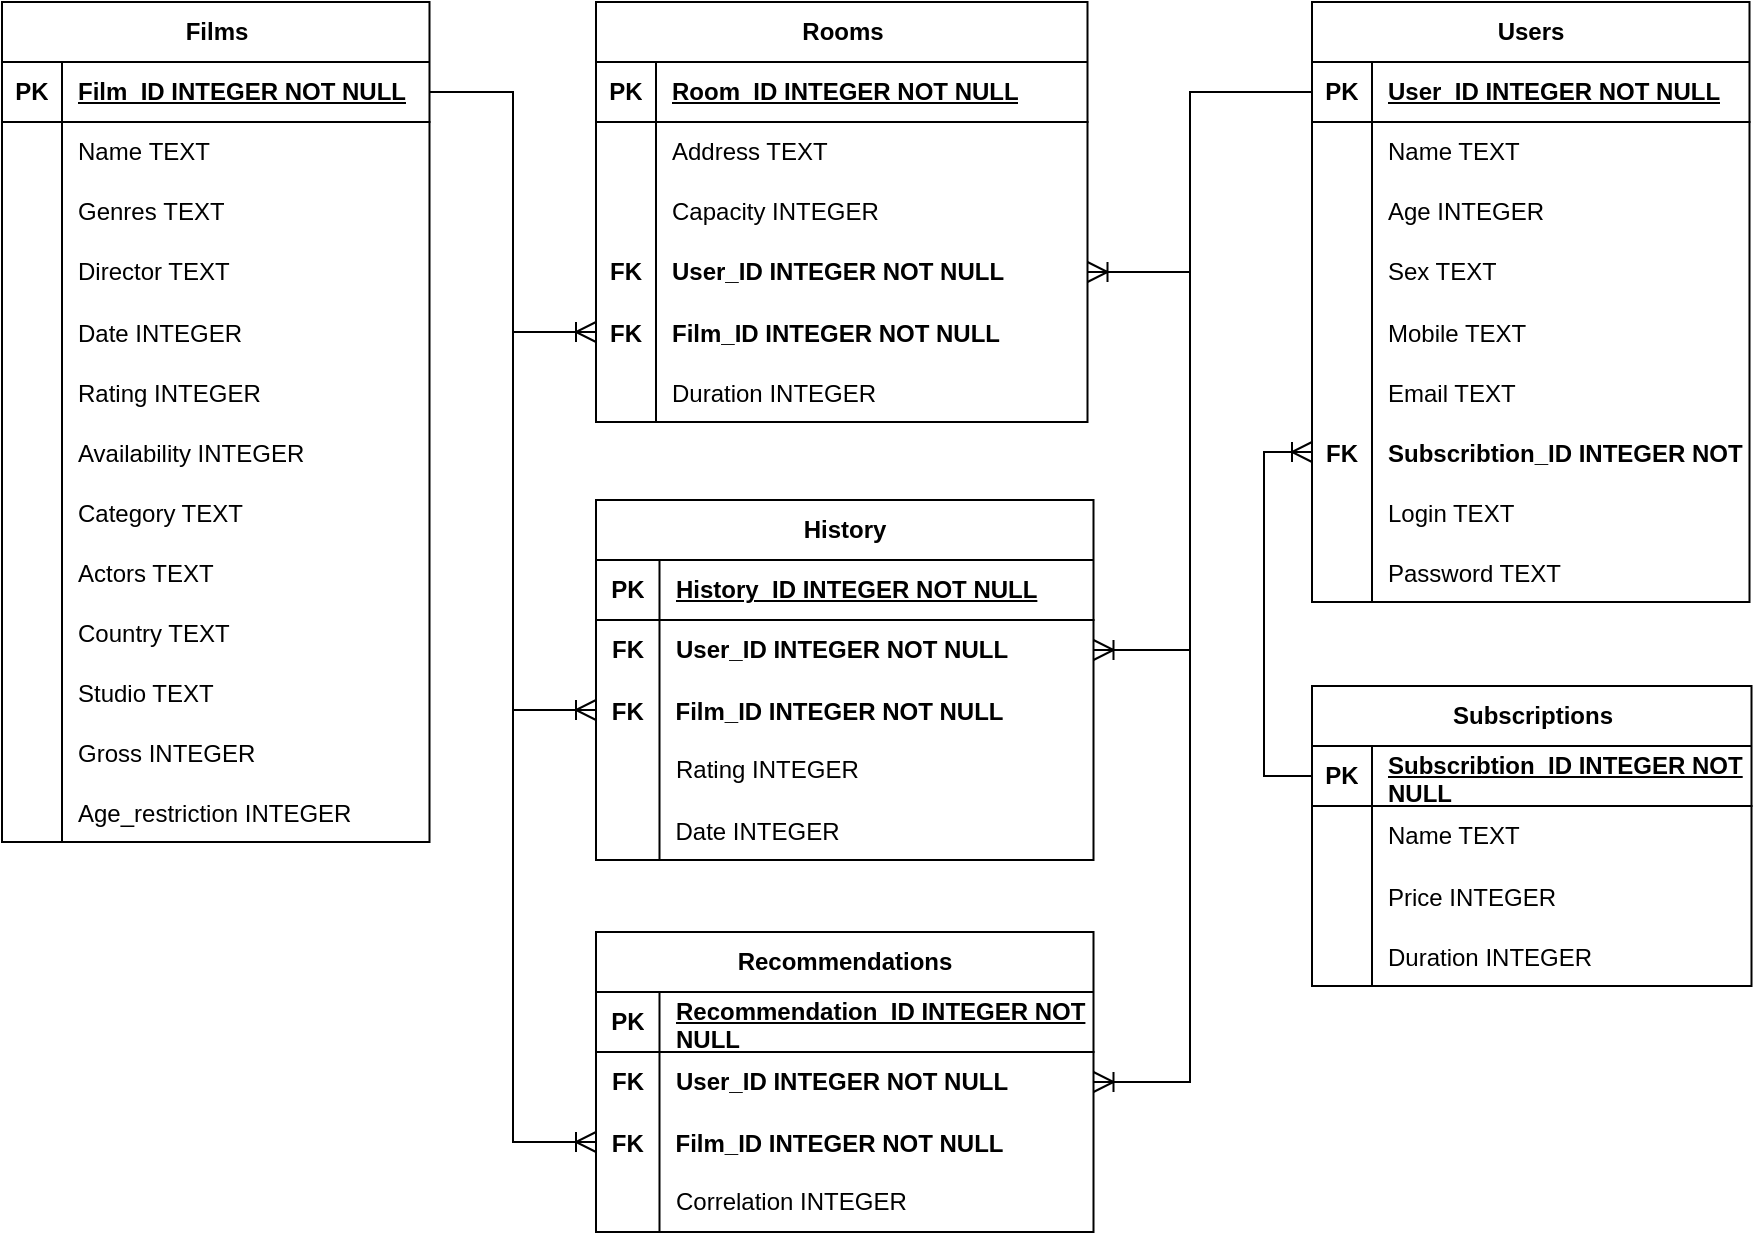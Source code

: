 <mxfile version="24.2.2" type="device">
  <diagram name="Page-1" id="sDhVfOKBSi10bKXr3Vuz">
    <mxGraphModel dx="1354" dy="1097" grid="0" gridSize="10" guides="1" tooltips="1" connect="1" arrows="1" fold="1" page="0" pageScale="1" pageWidth="827" pageHeight="1169" math="0" shadow="0">
      <root>
        <mxCell id="0" />
        <mxCell id="1" parent="0" />
        <mxCell id="7VZWP-ycFN_4uUj7qxjZ-1" value="Films" style="shape=table;startSize=30;container=1;collapsible=1;childLayout=tableLayout;fixedRows=1;rowLines=0;fontStyle=1;align=center;resizeLast=1;html=1;" parent="1" vertex="1">
          <mxGeometry x="-243" y="-223" width="213.75" height="420" as="geometry">
            <mxRectangle x="-249" y="-219" width="64" height="30" as="alternateBounds" />
          </mxGeometry>
        </mxCell>
        <mxCell id="7VZWP-ycFN_4uUj7qxjZ-2" value="" style="shape=tableRow;horizontal=0;startSize=0;swimlaneHead=0;swimlaneBody=0;fillColor=none;collapsible=0;dropTarget=0;points=[[0,0.5],[1,0.5]];portConstraint=eastwest;top=0;left=0;right=0;bottom=1;" parent="7VZWP-ycFN_4uUj7qxjZ-1" vertex="1">
          <mxGeometry y="30" width="213.75" height="30" as="geometry" />
        </mxCell>
        <mxCell id="7VZWP-ycFN_4uUj7qxjZ-3" value="PK" style="shape=partialRectangle;connectable=0;fillColor=none;top=0;left=0;bottom=0;right=0;fontStyle=1;overflow=hidden;whiteSpace=wrap;html=1;" parent="7VZWP-ycFN_4uUj7qxjZ-2" vertex="1">
          <mxGeometry width="30" height="30" as="geometry">
            <mxRectangle width="30" height="30" as="alternateBounds" />
          </mxGeometry>
        </mxCell>
        <mxCell id="7VZWP-ycFN_4uUj7qxjZ-4" value="Film_ID INTEGER NOT NULL" style="shape=partialRectangle;connectable=0;fillColor=none;top=0;left=0;bottom=0;right=0;align=left;spacingLeft=6;fontStyle=5;overflow=hidden;whiteSpace=wrap;html=1;" parent="7VZWP-ycFN_4uUj7qxjZ-2" vertex="1">
          <mxGeometry x="30" width="183.75" height="30" as="geometry">
            <mxRectangle width="183.75" height="30" as="alternateBounds" />
          </mxGeometry>
        </mxCell>
        <mxCell id="7VZWP-ycFN_4uUj7qxjZ-5" value="" style="shape=tableRow;horizontal=0;startSize=0;swimlaneHead=0;swimlaneBody=0;fillColor=none;collapsible=0;dropTarget=0;points=[[0,0.5],[1,0.5]];portConstraint=eastwest;top=0;left=0;right=0;bottom=0;" parent="7VZWP-ycFN_4uUj7qxjZ-1" vertex="1">
          <mxGeometry y="60" width="213.75" height="30" as="geometry" />
        </mxCell>
        <mxCell id="7VZWP-ycFN_4uUj7qxjZ-6" value="" style="shape=partialRectangle;connectable=0;fillColor=none;top=0;left=0;bottom=0;right=0;editable=1;overflow=hidden;whiteSpace=wrap;html=1;" parent="7VZWP-ycFN_4uUj7qxjZ-5" vertex="1">
          <mxGeometry width="30" height="30" as="geometry">
            <mxRectangle width="30" height="30" as="alternateBounds" />
          </mxGeometry>
        </mxCell>
        <mxCell id="7VZWP-ycFN_4uUj7qxjZ-7" value="Name&amp;nbsp;TEXT" style="shape=partialRectangle;connectable=0;fillColor=none;top=0;left=0;bottom=0;right=0;align=left;spacingLeft=6;overflow=hidden;whiteSpace=wrap;html=1;" parent="7VZWP-ycFN_4uUj7qxjZ-5" vertex="1">
          <mxGeometry x="30" width="183.75" height="30" as="geometry">
            <mxRectangle width="183.75" height="30" as="alternateBounds" />
          </mxGeometry>
        </mxCell>
        <mxCell id="7VZWP-ycFN_4uUj7qxjZ-8" value="" style="shape=tableRow;horizontal=0;startSize=0;swimlaneHead=0;swimlaneBody=0;fillColor=none;collapsible=0;dropTarget=0;points=[[0,0.5],[1,0.5]];portConstraint=eastwest;top=0;left=0;right=0;bottom=0;" parent="7VZWP-ycFN_4uUj7qxjZ-1" vertex="1">
          <mxGeometry y="90" width="213.75" height="30" as="geometry" />
        </mxCell>
        <mxCell id="7VZWP-ycFN_4uUj7qxjZ-9" value="" style="shape=partialRectangle;connectable=0;fillColor=none;top=0;left=0;bottom=0;right=0;editable=1;overflow=hidden;whiteSpace=wrap;html=1;" parent="7VZWP-ycFN_4uUj7qxjZ-8" vertex="1">
          <mxGeometry width="30" height="30" as="geometry">
            <mxRectangle width="30" height="30" as="alternateBounds" />
          </mxGeometry>
        </mxCell>
        <mxCell id="7VZWP-ycFN_4uUj7qxjZ-10" value="Genres&amp;nbsp;TEXT" style="shape=partialRectangle;connectable=0;fillColor=none;top=0;left=0;bottom=0;right=0;align=left;spacingLeft=6;overflow=hidden;whiteSpace=wrap;html=1;" parent="7VZWP-ycFN_4uUj7qxjZ-8" vertex="1">
          <mxGeometry x="30" width="183.75" height="30" as="geometry">
            <mxRectangle width="183.75" height="30" as="alternateBounds" />
          </mxGeometry>
        </mxCell>
        <mxCell id="7VZWP-ycFN_4uUj7qxjZ-11" value="" style="shape=tableRow;horizontal=0;startSize=0;swimlaneHead=0;swimlaneBody=0;fillColor=none;collapsible=0;dropTarget=0;points=[[0,0.5],[1,0.5]];portConstraint=eastwest;top=0;left=0;right=0;bottom=0;" parent="7VZWP-ycFN_4uUj7qxjZ-1" vertex="1">
          <mxGeometry y="120" width="213.75" height="30" as="geometry" />
        </mxCell>
        <mxCell id="7VZWP-ycFN_4uUj7qxjZ-12" value="" style="shape=partialRectangle;connectable=0;fillColor=none;top=0;left=0;bottom=0;right=0;editable=1;overflow=hidden;whiteSpace=wrap;html=1;" parent="7VZWP-ycFN_4uUj7qxjZ-11" vertex="1">
          <mxGeometry width="30" height="30" as="geometry">
            <mxRectangle width="30" height="30" as="alternateBounds" />
          </mxGeometry>
        </mxCell>
        <mxCell id="7VZWP-ycFN_4uUj7qxjZ-13" value="Director TEXT" style="shape=partialRectangle;connectable=0;fillColor=none;top=0;left=0;bottom=0;right=0;align=left;spacingLeft=6;overflow=hidden;whiteSpace=wrap;html=1;" parent="7VZWP-ycFN_4uUj7qxjZ-11" vertex="1">
          <mxGeometry x="30" width="183.75" height="30" as="geometry">
            <mxRectangle width="183.75" height="30" as="alternateBounds" />
          </mxGeometry>
        </mxCell>
        <mxCell id="7VZWP-ycFN_4uUj7qxjZ-21" value="" style="shape=tableRow;horizontal=0;startSize=0;swimlaneHead=0;swimlaneBody=0;fillColor=none;collapsible=0;dropTarget=0;points=[[0,0.5],[1,0.5]];portConstraint=eastwest;top=0;left=0;right=0;bottom=0;" parent="7VZWP-ycFN_4uUj7qxjZ-1" vertex="1">
          <mxGeometry y="150" width="213.75" height="30" as="geometry" />
        </mxCell>
        <mxCell id="7VZWP-ycFN_4uUj7qxjZ-22" value="" style="shape=partialRectangle;connectable=0;fillColor=none;top=0;left=0;bottom=0;right=0;editable=1;overflow=hidden;" parent="7VZWP-ycFN_4uUj7qxjZ-21" vertex="1">
          <mxGeometry width="30" height="30" as="geometry">
            <mxRectangle width="30" height="30" as="alternateBounds" />
          </mxGeometry>
        </mxCell>
        <mxCell id="7VZWP-ycFN_4uUj7qxjZ-23" value="Date INTEGER" style="shape=partialRectangle;connectable=0;fillColor=none;top=0;left=0;bottom=0;right=0;align=left;spacingLeft=6;overflow=hidden;" parent="7VZWP-ycFN_4uUj7qxjZ-21" vertex="1">
          <mxGeometry x="30" width="183.75" height="30" as="geometry">
            <mxRectangle width="183.75" height="30" as="alternateBounds" />
          </mxGeometry>
        </mxCell>
        <mxCell id="7VZWP-ycFN_4uUj7qxjZ-24" value="" style="shape=tableRow;horizontal=0;startSize=0;swimlaneHead=0;swimlaneBody=0;fillColor=none;collapsible=0;dropTarget=0;points=[[0,0.5],[1,0.5]];portConstraint=eastwest;top=0;left=0;right=0;bottom=0;" parent="7VZWP-ycFN_4uUj7qxjZ-1" vertex="1">
          <mxGeometry y="180" width="213.75" height="30" as="geometry" />
        </mxCell>
        <mxCell id="7VZWP-ycFN_4uUj7qxjZ-25" value="" style="shape=partialRectangle;connectable=0;fillColor=none;top=0;left=0;bottom=0;right=0;editable=1;overflow=hidden;" parent="7VZWP-ycFN_4uUj7qxjZ-24" vertex="1">
          <mxGeometry width="30" height="30" as="geometry">
            <mxRectangle width="30" height="30" as="alternateBounds" />
          </mxGeometry>
        </mxCell>
        <mxCell id="7VZWP-ycFN_4uUj7qxjZ-26" value="Rating INTEGER" style="shape=partialRectangle;connectable=0;fillColor=none;top=0;left=0;bottom=0;right=0;align=left;spacingLeft=6;overflow=hidden;" parent="7VZWP-ycFN_4uUj7qxjZ-24" vertex="1">
          <mxGeometry x="30" width="183.75" height="30" as="geometry">
            <mxRectangle width="183.75" height="30" as="alternateBounds" />
          </mxGeometry>
        </mxCell>
        <mxCell id="7VZWP-ycFN_4uUj7qxjZ-27" value="" style="shape=tableRow;horizontal=0;startSize=0;swimlaneHead=0;swimlaneBody=0;fillColor=none;collapsible=0;dropTarget=0;points=[[0,0.5],[1,0.5]];portConstraint=eastwest;top=0;left=0;right=0;bottom=0;" parent="7VZWP-ycFN_4uUj7qxjZ-1" vertex="1">
          <mxGeometry y="210" width="213.75" height="30" as="geometry" />
        </mxCell>
        <mxCell id="7VZWP-ycFN_4uUj7qxjZ-28" value="" style="shape=partialRectangle;connectable=0;fillColor=none;top=0;left=0;bottom=0;right=0;editable=1;overflow=hidden;" parent="7VZWP-ycFN_4uUj7qxjZ-27" vertex="1">
          <mxGeometry width="30" height="30" as="geometry">
            <mxRectangle width="30" height="30" as="alternateBounds" />
          </mxGeometry>
        </mxCell>
        <mxCell id="7VZWP-ycFN_4uUj7qxjZ-29" value="Availability INTEGER" style="shape=partialRectangle;connectable=0;fillColor=none;top=0;left=0;bottom=0;right=0;align=left;spacingLeft=6;overflow=hidden;" parent="7VZWP-ycFN_4uUj7qxjZ-27" vertex="1">
          <mxGeometry x="30" width="183.75" height="30" as="geometry">
            <mxRectangle width="183.75" height="30" as="alternateBounds" />
          </mxGeometry>
        </mxCell>
        <mxCell id="7VZWP-ycFN_4uUj7qxjZ-52" value="" style="shape=tableRow;horizontal=0;startSize=0;swimlaneHead=0;swimlaneBody=0;fillColor=none;collapsible=0;dropTarget=0;points=[[0,0.5],[1,0.5]];portConstraint=eastwest;top=0;left=0;right=0;bottom=0;" parent="7VZWP-ycFN_4uUj7qxjZ-1" vertex="1">
          <mxGeometry y="240" width="213.75" height="30" as="geometry" />
        </mxCell>
        <mxCell id="7VZWP-ycFN_4uUj7qxjZ-53" value="" style="shape=partialRectangle;connectable=0;fillColor=none;top=0;left=0;bottom=0;right=0;editable=1;overflow=hidden;" parent="7VZWP-ycFN_4uUj7qxjZ-52" vertex="1">
          <mxGeometry width="30" height="30" as="geometry">
            <mxRectangle width="30" height="30" as="alternateBounds" />
          </mxGeometry>
        </mxCell>
        <mxCell id="7VZWP-ycFN_4uUj7qxjZ-54" value="Category TEXT" style="shape=partialRectangle;connectable=0;fillColor=none;top=0;left=0;bottom=0;right=0;align=left;spacingLeft=6;overflow=hidden;" parent="7VZWP-ycFN_4uUj7qxjZ-52" vertex="1">
          <mxGeometry x="30" width="183.75" height="30" as="geometry">
            <mxRectangle width="183.75" height="30" as="alternateBounds" />
          </mxGeometry>
        </mxCell>
        <mxCell id="7VZWP-ycFN_4uUj7qxjZ-97" value="" style="shape=tableRow;horizontal=0;startSize=0;swimlaneHead=0;swimlaneBody=0;fillColor=none;collapsible=0;dropTarget=0;points=[[0,0.5],[1,0.5]];portConstraint=eastwest;top=0;left=0;right=0;bottom=0;" parent="7VZWP-ycFN_4uUj7qxjZ-1" vertex="1">
          <mxGeometry y="270" width="213.75" height="30" as="geometry" />
        </mxCell>
        <mxCell id="7VZWP-ycFN_4uUj7qxjZ-98" value="" style="shape=partialRectangle;connectable=0;fillColor=none;top=0;left=0;bottom=0;right=0;editable=1;overflow=hidden;" parent="7VZWP-ycFN_4uUj7qxjZ-97" vertex="1">
          <mxGeometry width="30" height="30" as="geometry">
            <mxRectangle width="30" height="30" as="alternateBounds" />
          </mxGeometry>
        </mxCell>
        <mxCell id="7VZWP-ycFN_4uUj7qxjZ-99" value="Actors TEXT" style="shape=partialRectangle;connectable=0;fillColor=none;top=0;left=0;bottom=0;right=0;align=left;spacingLeft=6;overflow=hidden;" parent="7VZWP-ycFN_4uUj7qxjZ-97" vertex="1">
          <mxGeometry x="30" width="183.75" height="30" as="geometry">
            <mxRectangle width="183.75" height="30" as="alternateBounds" />
          </mxGeometry>
        </mxCell>
        <mxCell id="7VZWP-ycFN_4uUj7qxjZ-100" value="" style="shape=tableRow;horizontal=0;startSize=0;swimlaneHead=0;swimlaneBody=0;fillColor=none;collapsible=0;dropTarget=0;points=[[0,0.5],[1,0.5]];portConstraint=eastwest;top=0;left=0;right=0;bottom=0;" parent="7VZWP-ycFN_4uUj7qxjZ-1" vertex="1">
          <mxGeometry y="300" width="213.75" height="30" as="geometry" />
        </mxCell>
        <mxCell id="7VZWP-ycFN_4uUj7qxjZ-101" value="" style="shape=partialRectangle;connectable=0;fillColor=none;top=0;left=0;bottom=0;right=0;editable=1;overflow=hidden;" parent="7VZWP-ycFN_4uUj7qxjZ-100" vertex="1">
          <mxGeometry width="30" height="30" as="geometry">
            <mxRectangle width="30" height="30" as="alternateBounds" />
          </mxGeometry>
        </mxCell>
        <mxCell id="7VZWP-ycFN_4uUj7qxjZ-102" value="Country TEXT" style="shape=partialRectangle;connectable=0;fillColor=none;top=0;left=0;bottom=0;right=0;align=left;spacingLeft=6;overflow=hidden;" parent="7VZWP-ycFN_4uUj7qxjZ-100" vertex="1">
          <mxGeometry x="30" width="183.75" height="30" as="geometry">
            <mxRectangle width="183.75" height="30" as="alternateBounds" />
          </mxGeometry>
        </mxCell>
        <mxCell id="7VZWP-ycFN_4uUj7qxjZ-182" value="" style="shape=tableRow;horizontal=0;startSize=0;swimlaneHead=0;swimlaneBody=0;fillColor=none;collapsible=0;dropTarget=0;points=[[0,0.5],[1,0.5]];portConstraint=eastwest;top=0;left=0;right=0;bottom=0;" parent="7VZWP-ycFN_4uUj7qxjZ-1" vertex="1">
          <mxGeometry y="330" width="213.75" height="30" as="geometry" />
        </mxCell>
        <mxCell id="7VZWP-ycFN_4uUj7qxjZ-183" value="" style="shape=partialRectangle;connectable=0;fillColor=none;top=0;left=0;bottom=0;right=0;editable=1;overflow=hidden;" parent="7VZWP-ycFN_4uUj7qxjZ-182" vertex="1">
          <mxGeometry width="30" height="30" as="geometry">
            <mxRectangle width="30" height="30" as="alternateBounds" />
          </mxGeometry>
        </mxCell>
        <mxCell id="7VZWP-ycFN_4uUj7qxjZ-184" value="Studio TEXT" style="shape=partialRectangle;connectable=0;fillColor=none;top=0;left=0;bottom=0;right=0;align=left;spacingLeft=6;overflow=hidden;" parent="7VZWP-ycFN_4uUj7qxjZ-182" vertex="1">
          <mxGeometry x="30" width="183.75" height="30" as="geometry">
            <mxRectangle width="183.75" height="30" as="alternateBounds" />
          </mxGeometry>
        </mxCell>
        <mxCell id="7VZWP-ycFN_4uUj7qxjZ-185" value="" style="shape=tableRow;horizontal=0;startSize=0;swimlaneHead=0;swimlaneBody=0;fillColor=none;collapsible=0;dropTarget=0;points=[[0,0.5],[1,0.5]];portConstraint=eastwest;top=0;left=0;right=0;bottom=0;" parent="7VZWP-ycFN_4uUj7qxjZ-1" vertex="1">
          <mxGeometry y="360" width="213.75" height="30" as="geometry" />
        </mxCell>
        <mxCell id="7VZWP-ycFN_4uUj7qxjZ-186" value="" style="shape=partialRectangle;connectable=0;fillColor=none;top=0;left=0;bottom=0;right=0;editable=1;overflow=hidden;" parent="7VZWP-ycFN_4uUj7qxjZ-185" vertex="1">
          <mxGeometry width="30" height="30" as="geometry">
            <mxRectangle width="30" height="30" as="alternateBounds" />
          </mxGeometry>
        </mxCell>
        <mxCell id="7VZWP-ycFN_4uUj7qxjZ-187" value="Gross INTEGER" style="shape=partialRectangle;connectable=0;fillColor=none;top=0;left=0;bottom=0;right=0;align=left;spacingLeft=6;overflow=hidden;" parent="7VZWP-ycFN_4uUj7qxjZ-185" vertex="1">
          <mxGeometry x="30" width="183.75" height="30" as="geometry">
            <mxRectangle width="183.75" height="30" as="alternateBounds" />
          </mxGeometry>
        </mxCell>
        <mxCell id="7VZWP-ycFN_4uUj7qxjZ-179" value="" style="shape=tableRow;horizontal=0;startSize=0;swimlaneHead=0;swimlaneBody=0;fillColor=none;collapsible=0;dropTarget=0;points=[[0,0.5],[1,0.5]];portConstraint=eastwest;top=0;left=0;right=0;bottom=0;" parent="7VZWP-ycFN_4uUj7qxjZ-1" vertex="1">
          <mxGeometry y="390" width="213.75" height="30" as="geometry" />
        </mxCell>
        <mxCell id="7VZWP-ycFN_4uUj7qxjZ-180" value="" style="shape=partialRectangle;connectable=0;fillColor=none;top=0;left=0;bottom=0;right=0;editable=1;overflow=hidden;" parent="7VZWP-ycFN_4uUj7qxjZ-179" vertex="1">
          <mxGeometry width="30" height="30" as="geometry">
            <mxRectangle width="30" height="30" as="alternateBounds" />
          </mxGeometry>
        </mxCell>
        <mxCell id="7VZWP-ycFN_4uUj7qxjZ-181" value="Age_restriction INTEGER" style="shape=partialRectangle;connectable=0;fillColor=none;top=0;left=0;bottom=0;right=0;align=left;spacingLeft=6;overflow=hidden;" parent="7VZWP-ycFN_4uUj7qxjZ-179" vertex="1">
          <mxGeometry x="30" width="183.75" height="30" as="geometry">
            <mxRectangle width="183.75" height="30" as="alternateBounds" />
          </mxGeometry>
        </mxCell>
        <mxCell id="7VZWP-ycFN_4uUj7qxjZ-30" value="Users" style="shape=table;startSize=30;container=1;collapsible=1;childLayout=tableLayout;fixedRows=1;rowLines=0;fontStyle=1;align=center;resizeLast=1;html=1;" parent="1" vertex="1">
          <mxGeometry x="412" y="-223" width="218.75" height="300" as="geometry" />
        </mxCell>
        <mxCell id="7VZWP-ycFN_4uUj7qxjZ-31" value="" style="shape=tableRow;horizontal=0;startSize=0;swimlaneHead=0;swimlaneBody=0;fillColor=none;collapsible=0;dropTarget=0;points=[[0,0.5],[1,0.5]];portConstraint=eastwest;top=0;left=0;right=0;bottom=1;" parent="7VZWP-ycFN_4uUj7qxjZ-30" vertex="1">
          <mxGeometry y="30" width="218.75" height="30" as="geometry" />
        </mxCell>
        <mxCell id="7VZWP-ycFN_4uUj7qxjZ-32" value="PK" style="shape=partialRectangle;connectable=0;fillColor=none;top=0;left=0;bottom=0;right=0;fontStyle=1;overflow=hidden;whiteSpace=wrap;html=1;" parent="7VZWP-ycFN_4uUj7qxjZ-31" vertex="1">
          <mxGeometry width="30" height="30" as="geometry">
            <mxRectangle width="30" height="30" as="alternateBounds" />
          </mxGeometry>
        </mxCell>
        <mxCell id="7VZWP-ycFN_4uUj7qxjZ-33" value="User_ID INTEGER NOT NULL" style="shape=partialRectangle;connectable=0;fillColor=none;top=0;left=0;bottom=0;right=0;align=left;spacingLeft=6;fontStyle=5;overflow=hidden;whiteSpace=wrap;html=1;" parent="7VZWP-ycFN_4uUj7qxjZ-31" vertex="1">
          <mxGeometry x="30" width="188.75" height="30" as="geometry">
            <mxRectangle width="188.75" height="30" as="alternateBounds" />
          </mxGeometry>
        </mxCell>
        <mxCell id="7VZWP-ycFN_4uUj7qxjZ-34" value="" style="shape=tableRow;horizontal=0;startSize=0;swimlaneHead=0;swimlaneBody=0;fillColor=none;collapsible=0;dropTarget=0;points=[[0,0.5],[1,0.5]];portConstraint=eastwest;top=0;left=0;right=0;bottom=0;" parent="7VZWP-ycFN_4uUj7qxjZ-30" vertex="1">
          <mxGeometry y="60" width="218.75" height="30" as="geometry" />
        </mxCell>
        <mxCell id="7VZWP-ycFN_4uUj7qxjZ-35" value="" style="shape=partialRectangle;connectable=0;fillColor=none;top=0;left=0;bottom=0;right=0;editable=1;overflow=hidden;whiteSpace=wrap;html=1;" parent="7VZWP-ycFN_4uUj7qxjZ-34" vertex="1">
          <mxGeometry width="30" height="30" as="geometry">
            <mxRectangle width="30" height="30" as="alternateBounds" />
          </mxGeometry>
        </mxCell>
        <mxCell id="7VZWP-ycFN_4uUj7qxjZ-36" value="Name TEXT" style="shape=partialRectangle;connectable=0;fillColor=none;top=0;left=0;bottom=0;right=0;align=left;spacingLeft=6;overflow=hidden;whiteSpace=wrap;html=1;" parent="7VZWP-ycFN_4uUj7qxjZ-34" vertex="1">
          <mxGeometry x="30" width="188.75" height="30" as="geometry">
            <mxRectangle width="188.75" height="30" as="alternateBounds" />
          </mxGeometry>
        </mxCell>
        <mxCell id="7VZWP-ycFN_4uUj7qxjZ-37" value="" style="shape=tableRow;horizontal=0;startSize=0;swimlaneHead=0;swimlaneBody=0;fillColor=none;collapsible=0;dropTarget=0;points=[[0,0.5],[1,0.5]];portConstraint=eastwest;top=0;left=0;right=0;bottom=0;" parent="7VZWP-ycFN_4uUj7qxjZ-30" vertex="1">
          <mxGeometry y="90" width="218.75" height="30" as="geometry" />
        </mxCell>
        <mxCell id="7VZWP-ycFN_4uUj7qxjZ-38" value="" style="shape=partialRectangle;connectable=0;fillColor=none;top=0;left=0;bottom=0;right=0;editable=1;overflow=hidden;whiteSpace=wrap;html=1;" parent="7VZWP-ycFN_4uUj7qxjZ-37" vertex="1">
          <mxGeometry width="30" height="30" as="geometry">
            <mxRectangle width="30" height="30" as="alternateBounds" />
          </mxGeometry>
        </mxCell>
        <mxCell id="7VZWP-ycFN_4uUj7qxjZ-39" value="Age INTEGER" style="shape=partialRectangle;connectable=0;fillColor=none;top=0;left=0;bottom=0;right=0;align=left;spacingLeft=6;overflow=hidden;whiteSpace=wrap;html=1;" parent="7VZWP-ycFN_4uUj7qxjZ-37" vertex="1">
          <mxGeometry x="30" width="188.75" height="30" as="geometry">
            <mxRectangle width="188.75" height="30" as="alternateBounds" />
          </mxGeometry>
        </mxCell>
        <mxCell id="7VZWP-ycFN_4uUj7qxjZ-40" value="" style="shape=tableRow;horizontal=0;startSize=0;swimlaneHead=0;swimlaneBody=0;fillColor=none;collapsible=0;dropTarget=0;points=[[0,0.5],[1,0.5]];portConstraint=eastwest;top=0;left=0;right=0;bottom=0;" parent="7VZWP-ycFN_4uUj7qxjZ-30" vertex="1">
          <mxGeometry y="120" width="218.75" height="30" as="geometry" />
        </mxCell>
        <mxCell id="7VZWP-ycFN_4uUj7qxjZ-41" value="" style="shape=partialRectangle;connectable=0;fillColor=none;top=0;left=0;bottom=0;right=0;editable=1;overflow=hidden;whiteSpace=wrap;html=1;" parent="7VZWP-ycFN_4uUj7qxjZ-40" vertex="1">
          <mxGeometry width="30" height="30" as="geometry">
            <mxRectangle width="30" height="30" as="alternateBounds" />
          </mxGeometry>
        </mxCell>
        <mxCell id="7VZWP-ycFN_4uUj7qxjZ-42" value="Sex TEXT" style="shape=partialRectangle;connectable=0;fillColor=none;top=0;left=0;bottom=0;right=0;align=left;spacingLeft=6;overflow=hidden;whiteSpace=wrap;html=1;" parent="7VZWP-ycFN_4uUj7qxjZ-40" vertex="1">
          <mxGeometry x="30" width="188.75" height="30" as="geometry">
            <mxRectangle width="188.75" height="30" as="alternateBounds" />
          </mxGeometry>
        </mxCell>
        <mxCell id="7VZWP-ycFN_4uUj7qxjZ-194" value="" style="shape=tableRow;horizontal=0;startSize=0;swimlaneHead=0;swimlaneBody=0;fillColor=none;collapsible=0;dropTarget=0;points=[[0,0.5],[1,0.5]];portConstraint=eastwest;top=0;left=0;right=0;bottom=0;" parent="7VZWP-ycFN_4uUj7qxjZ-30" vertex="1">
          <mxGeometry y="150" width="218.75" height="30" as="geometry" />
        </mxCell>
        <mxCell id="7VZWP-ycFN_4uUj7qxjZ-195" value="" style="shape=partialRectangle;connectable=0;fillColor=none;top=0;left=0;bottom=0;right=0;editable=1;overflow=hidden;" parent="7VZWP-ycFN_4uUj7qxjZ-194" vertex="1">
          <mxGeometry width="30" height="30" as="geometry">
            <mxRectangle width="30" height="30" as="alternateBounds" />
          </mxGeometry>
        </mxCell>
        <mxCell id="7VZWP-ycFN_4uUj7qxjZ-196" value="Mobile TEXT" style="shape=partialRectangle;connectable=0;fillColor=none;top=0;left=0;bottom=0;right=0;align=left;spacingLeft=6;overflow=hidden;" parent="7VZWP-ycFN_4uUj7qxjZ-194" vertex="1">
          <mxGeometry x="30" width="188.75" height="30" as="geometry">
            <mxRectangle width="188.75" height="30" as="alternateBounds" />
          </mxGeometry>
        </mxCell>
        <mxCell id="7VZWP-ycFN_4uUj7qxjZ-43" value="" style="shape=tableRow;horizontal=0;startSize=0;swimlaneHead=0;swimlaneBody=0;fillColor=none;collapsible=0;dropTarget=0;points=[[0,0.5],[1,0.5]];portConstraint=eastwest;top=0;left=0;right=0;bottom=0;" parent="7VZWP-ycFN_4uUj7qxjZ-30" vertex="1">
          <mxGeometry y="180" width="218.75" height="30" as="geometry" />
        </mxCell>
        <mxCell id="7VZWP-ycFN_4uUj7qxjZ-44" value="" style="shape=partialRectangle;connectable=0;fillColor=none;top=0;left=0;bottom=0;right=0;editable=1;overflow=hidden;" parent="7VZWP-ycFN_4uUj7qxjZ-43" vertex="1">
          <mxGeometry width="30" height="30" as="geometry">
            <mxRectangle width="30" height="30" as="alternateBounds" />
          </mxGeometry>
        </mxCell>
        <mxCell id="7VZWP-ycFN_4uUj7qxjZ-45" value="Email TEXT" style="shape=partialRectangle;connectable=0;fillColor=none;top=0;left=0;bottom=0;right=0;align=left;spacingLeft=6;overflow=hidden;" parent="7VZWP-ycFN_4uUj7qxjZ-43" vertex="1">
          <mxGeometry x="30" width="188.75" height="30" as="geometry">
            <mxRectangle width="188.75" height="30" as="alternateBounds" />
          </mxGeometry>
        </mxCell>
        <mxCell id="7VZWP-ycFN_4uUj7qxjZ-49" value="" style="shape=tableRow;horizontal=0;startSize=0;swimlaneHead=0;swimlaneBody=0;fillColor=none;collapsible=0;dropTarget=0;points=[[0,0.5],[1,0.5]];portConstraint=eastwest;top=0;left=0;right=0;bottom=0;fontStyle=1" parent="7VZWP-ycFN_4uUj7qxjZ-30" vertex="1">
          <mxGeometry y="210" width="218.75" height="30" as="geometry" />
        </mxCell>
        <mxCell id="7VZWP-ycFN_4uUj7qxjZ-50" value="FK" style="shape=partialRectangle;connectable=0;fillColor=none;top=0;left=0;bottom=0;right=0;editable=1;overflow=hidden;fontStyle=1" parent="7VZWP-ycFN_4uUj7qxjZ-49" vertex="1">
          <mxGeometry width="30" height="30" as="geometry">
            <mxRectangle width="30" height="30" as="alternateBounds" />
          </mxGeometry>
        </mxCell>
        <mxCell id="7VZWP-ycFN_4uUj7qxjZ-51" value="Subscribtion_ID INTEGER NOT NULL" style="shape=partialRectangle;connectable=0;fillColor=none;top=0;left=0;bottom=0;right=0;align=left;spacingLeft=6;overflow=hidden;fontStyle=1" parent="7VZWP-ycFN_4uUj7qxjZ-49" vertex="1">
          <mxGeometry x="30" width="188.75" height="30" as="geometry">
            <mxRectangle width="188.75" height="30" as="alternateBounds" />
          </mxGeometry>
        </mxCell>
        <mxCell id="7VZWP-ycFN_4uUj7qxjZ-188" value="" style="shape=tableRow;horizontal=0;startSize=0;swimlaneHead=0;swimlaneBody=0;fillColor=none;collapsible=0;dropTarget=0;points=[[0,0.5],[1,0.5]];portConstraint=eastwest;top=0;left=0;right=0;bottom=0;" parent="7VZWP-ycFN_4uUj7qxjZ-30" vertex="1">
          <mxGeometry y="240" width="218.75" height="30" as="geometry" />
        </mxCell>
        <mxCell id="7VZWP-ycFN_4uUj7qxjZ-189" value="" style="shape=partialRectangle;connectable=0;fillColor=none;top=0;left=0;bottom=0;right=0;editable=1;overflow=hidden;" parent="7VZWP-ycFN_4uUj7qxjZ-188" vertex="1">
          <mxGeometry width="30" height="30" as="geometry">
            <mxRectangle width="30" height="30" as="alternateBounds" />
          </mxGeometry>
        </mxCell>
        <mxCell id="7VZWP-ycFN_4uUj7qxjZ-190" value="Login TEXT" style="shape=partialRectangle;connectable=0;fillColor=none;top=0;left=0;bottom=0;right=0;align=left;spacingLeft=6;overflow=hidden;" parent="7VZWP-ycFN_4uUj7qxjZ-188" vertex="1">
          <mxGeometry x="30" width="188.75" height="30" as="geometry">
            <mxRectangle width="188.75" height="30" as="alternateBounds" />
          </mxGeometry>
        </mxCell>
        <mxCell id="7VZWP-ycFN_4uUj7qxjZ-191" value="" style="shape=tableRow;horizontal=0;startSize=0;swimlaneHead=0;swimlaneBody=0;fillColor=none;collapsible=0;dropTarget=0;points=[[0,0.5],[1,0.5]];portConstraint=eastwest;top=0;left=0;right=0;bottom=0;" parent="7VZWP-ycFN_4uUj7qxjZ-30" vertex="1">
          <mxGeometry y="270" width="218.75" height="30" as="geometry" />
        </mxCell>
        <mxCell id="7VZWP-ycFN_4uUj7qxjZ-192" value="" style="shape=partialRectangle;connectable=0;fillColor=none;top=0;left=0;bottom=0;right=0;editable=1;overflow=hidden;" parent="7VZWP-ycFN_4uUj7qxjZ-191" vertex="1">
          <mxGeometry width="30" height="30" as="geometry">
            <mxRectangle width="30" height="30" as="alternateBounds" />
          </mxGeometry>
        </mxCell>
        <mxCell id="7VZWP-ycFN_4uUj7qxjZ-193" value="Password TEXT" style="shape=partialRectangle;connectable=0;fillColor=none;top=0;left=0;bottom=0;right=0;align=left;spacingLeft=6;overflow=hidden;" parent="7VZWP-ycFN_4uUj7qxjZ-191" vertex="1">
          <mxGeometry x="30" width="188.75" height="30" as="geometry">
            <mxRectangle width="188.75" height="30" as="alternateBounds" />
          </mxGeometry>
        </mxCell>
        <mxCell id="7VZWP-ycFN_4uUj7qxjZ-81" value="Subscriptions" style="shape=table;startSize=30;container=1;collapsible=1;childLayout=tableLayout;fixedRows=1;rowLines=0;fontStyle=1;align=center;resizeLast=1;html=1;" parent="1" vertex="1">
          <mxGeometry x="412" y="119" width="219.75" height="150" as="geometry" />
        </mxCell>
        <mxCell id="7VZWP-ycFN_4uUj7qxjZ-82" value="" style="shape=tableRow;horizontal=0;startSize=0;swimlaneHead=0;swimlaneBody=0;fillColor=none;collapsible=0;dropTarget=0;points=[[0,0.5],[1,0.5]];portConstraint=eastwest;top=0;left=0;right=0;bottom=1;" parent="7VZWP-ycFN_4uUj7qxjZ-81" vertex="1">
          <mxGeometry y="30" width="219.75" height="30" as="geometry" />
        </mxCell>
        <mxCell id="7VZWP-ycFN_4uUj7qxjZ-83" value="PK" style="shape=partialRectangle;connectable=0;fillColor=none;top=0;left=0;bottom=0;right=0;fontStyle=1;overflow=hidden;whiteSpace=wrap;html=1;" parent="7VZWP-ycFN_4uUj7qxjZ-82" vertex="1">
          <mxGeometry width="30" height="30" as="geometry">
            <mxRectangle width="30" height="30" as="alternateBounds" />
          </mxGeometry>
        </mxCell>
        <mxCell id="7VZWP-ycFN_4uUj7qxjZ-84" value="Subscribtion_ID INTEGER NOT NULL" style="shape=partialRectangle;connectable=0;fillColor=none;top=0;left=0;bottom=0;right=0;align=left;spacingLeft=6;fontStyle=5;overflow=hidden;whiteSpace=wrap;html=1;" parent="7VZWP-ycFN_4uUj7qxjZ-82" vertex="1">
          <mxGeometry x="30" width="189.75" height="30" as="geometry">
            <mxRectangle width="189.75" height="30" as="alternateBounds" />
          </mxGeometry>
        </mxCell>
        <mxCell id="7VZWP-ycFN_4uUj7qxjZ-85" value="" style="shape=tableRow;horizontal=0;startSize=0;swimlaneHead=0;swimlaneBody=0;fillColor=none;collapsible=0;dropTarget=0;points=[[0,0.5],[1,0.5]];portConstraint=eastwest;top=0;left=0;right=0;bottom=0;" parent="7VZWP-ycFN_4uUj7qxjZ-81" vertex="1">
          <mxGeometry y="60" width="219.75" height="30" as="geometry" />
        </mxCell>
        <mxCell id="7VZWP-ycFN_4uUj7qxjZ-86" value="" style="shape=partialRectangle;connectable=0;fillColor=none;top=0;left=0;bottom=0;right=0;editable=1;overflow=hidden;whiteSpace=wrap;html=1;" parent="7VZWP-ycFN_4uUj7qxjZ-85" vertex="1">
          <mxGeometry width="30" height="30" as="geometry">
            <mxRectangle width="30" height="30" as="alternateBounds" />
          </mxGeometry>
        </mxCell>
        <mxCell id="7VZWP-ycFN_4uUj7qxjZ-87" value="Name TEXT" style="shape=partialRectangle;connectable=0;fillColor=none;top=0;left=0;bottom=0;right=0;align=left;spacingLeft=6;overflow=hidden;whiteSpace=wrap;html=1;" parent="7VZWP-ycFN_4uUj7qxjZ-85" vertex="1">
          <mxGeometry x="30" width="189.75" height="30" as="geometry">
            <mxRectangle width="189.75" height="30" as="alternateBounds" />
          </mxGeometry>
        </mxCell>
        <mxCell id="7VZWP-ycFN_4uUj7qxjZ-88" value="" style="shape=tableRow;horizontal=0;startSize=0;swimlaneHead=0;swimlaneBody=0;fillColor=none;collapsible=0;dropTarget=0;points=[[0,0.5],[1,0.5]];portConstraint=eastwest;top=0;left=0;right=0;bottom=0;" parent="7VZWP-ycFN_4uUj7qxjZ-81" vertex="1">
          <mxGeometry y="90" width="219.75" height="30" as="geometry" />
        </mxCell>
        <mxCell id="7VZWP-ycFN_4uUj7qxjZ-89" value="" style="shape=partialRectangle;connectable=0;fillColor=none;top=0;left=0;bottom=0;right=0;editable=1;overflow=hidden;" parent="7VZWP-ycFN_4uUj7qxjZ-88" vertex="1">
          <mxGeometry width="30" height="30" as="geometry">
            <mxRectangle width="30" height="30" as="alternateBounds" />
          </mxGeometry>
        </mxCell>
        <mxCell id="7VZWP-ycFN_4uUj7qxjZ-90" value="Price INTEGER" style="shape=partialRectangle;connectable=0;fillColor=none;top=0;left=0;bottom=0;right=0;align=left;spacingLeft=6;overflow=hidden;" parent="7VZWP-ycFN_4uUj7qxjZ-88" vertex="1">
          <mxGeometry x="30" width="189.75" height="30" as="geometry">
            <mxRectangle width="189.75" height="30" as="alternateBounds" />
          </mxGeometry>
        </mxCell>
        <mxCell id="7VZWP-ycFN_4uUj7qxjZ-91" value="" style="shape=tableRow;horizontal=0;startSize=0;swimlaneHead=0;swimlaneBody=0;fillColor=none;collapsible=0;dropTarget=0;points=[[0,0.5],[1,0.5]];portConstraint=eastwest;top=0;left=0;right=0;bottom=0;" parent="7VZWP-ycFN_4uUj7qxjZ-81" vertex="1">
          <mxGeometry y="120" width="219.75" height="30" as="geometry" />
        </mxCell>
        <mxCell id="7VZWP-ycFN_4uUj7qxjZ-92" value="" style="shape=partialRectangle;connectable=0;fillColor=none;top=0;left=0;bottom=0;right=0;editable=1;overflow=hidden;" parent="7VZWP-ycFN_4uUj7qxjZ-91" vertex="1">
          <mxGeometry width="30" height="30" as="geometry">
            <mxRectangle width="30" height="30" as="alternateBounds" />
          </mxGeometry>
        </mxCell>
        <mxCell id="7VZWP-ycFN_4uUj7qxjZ-93" value="Duration INTEGER" style="shape=partialRectangle;connectable=0;fillColor=none;top=0;left=0;bottom=0;right=0;align=left;spacingLeft=6;overflow=hidden;" parent="7VZWP-ycFN_4uUj7qxjZ-91" vertex="1">
          <mxGeometry x="30" width="189.75" height="30" as="geometry">
            <mxRectangle width="189.75" height="30" as="alternateBounds" />
          </mxGeometry>
        </mxCell>
        <mxCell id="7VZWP-ycFN_4uUj7qxjZ-103" value="Rooms" style="shape=table;startSize=30;container=1;collapsible=1;childLayout=tableLayout;fixedRows=1;rowLines=0;fontStyle=1;align=center;resizeLast=1;html=1;" parent="1" vertex="1">
          <mxGeometry x="54" y="-223" width="245.75" height="210" as="geometry" />
        </mxCell>
        <mxCell id="7VZWP-ycFN_4uUj7qxjZ-104" value="" style="shape=tableRow;horizontal=0;startSize=0;swimlaneHead=0;swimlaneBody=0;fillColor=none;collapsible=0;dropTarget=0;points=[[0,0.5],[1,0.5]];portConstraint=eastwest;top=0;left=0;right=0;bottom=1;" parent="7VZWP-ycFN_4uUj7qxjZ-103" vertex="1">
          <mxGeometry y="30" width="245.75" height="30" as="geometry" />
        </mxCell>
        <mxCell id="7VZWP-ycFN_4uUj7qxjZ-105" value="PK" style="shape=partialRectangle;connectable=0;fillColor=none;top=0;left=0;bottom=0;right=0;fontStyle=1;overflow=hidden;whiteSpace=wrap;html=1;" parent="7VZWP-ycFN_4uUj7qxjZ-104" vertex="1">
          <mxGeometry width="30" height="30" as="geometry">
            <mxRectangle width="30" height="30" as="alternateBounds" />
          </mxGeometry>
        </mxCell>
        <mxCell id="7VZWP-ycFN_4uUj7qxjZ-106" value="Room_ID INTEGER NOT NULL" style="shape=partialRectangle;connectable=0;fillColor=none;top=0;left=0;bottom=0;right=0;align=left;spacingLeft=6;fontStyle=5;overflow=hidden;whiteSpace=wrap;html=1;" parent="7VZWP-ycFN_4uUj7qxjZ-104" vertex="1">
          <mxGeometry x="30" width="215.75" height="30" as="geometry">
            <mxRectangle width="215.75" height="30" as="alternateBounds" />
          </mxGeometry>
        </mxCell>
        <mxCell id="7VZWP-ycFN_4uUj7qxjZ-107" value="" style="shape=tableRow;horizontal=0;startSize=0;swimlaneHead=0;swimlaneBody=0;fillColor=none;collapsible=0;dropTarget=0;points=[[0,0.5],[1,0.5]];portConstraint=eastwest;top=0;left=0;right=0;bottom=0;" parent="7VZWP-ycFN_4uUj7qxjZ-103" vertex="1">
          <mxGeometry y="60" width="245.75" height="30" as="geometry" />
        </mxCell>
        <mxCell id="7VZWP-ycFN_4uUj7qxjZ-108" value="" style="shape=partialRectangle;connectable=0;fillColor=none;top=0;left=0;bottom=0;right=0;editable=1;overflow=hidden;whiteSpace=wrap;html=1;" parent="7VZWP-ycFN_4uUj7qxjZ-107" vertex="1">
          <mxGeometry width="30" height="30" as="geometry">
            <mxRectangle width="30" height="30" as="alternateBounds" />
          </mxGeometry>
        </mxCell>
        <mxCell id="7VZWP-ycFN_4uUj7qxjZ-109" value="Address TEXT" style="shape=partialRectangle;connectable=0;fillColor=none;top=0;left=0;bottom=0;right=0;align=left;spacingLeft=6;overflow=hidden;whiteSpace=wrap;html=1;" parent="7VZWP-ycFN_4uUj7qxjZ-107" vertex="1">
          <mxGeometry x="30" width="215.75" height="30" as="geometry">
            <mxRectangle width="215.75" height="30" as="alternateBounds" />
          </mxGeometry>
        </mxCell>
        <mxCell id="7VZWP-ycFN_4uUj7qxjZ-110" value="" style="shape=tableRow;horizontal=0;startSize=0;swimlaneHead=0;swimlaneBody=0;fillColor=none;collapsible=0;dropTarget=0;points=[[0,0.5],[1,0.5]];portConstraint=eastwest;top=0;left=0;right=0;bottom=0;" parent="7VZWP-ycFN_4uUj7qxjZ-103" vertex="1">
          <mxGeometry y="90" width="245.75" height="30" as="geometry" />
        </mxCell>
        <mxCell id="7VZWP-ycFN_4uUj7qxjZ-111" value="" style="shape=partialRectangle;connectable=0;fillColor=none;top=0;left=0;bottom=0;right=0;editable=1;overflow=hidden;whiteSpace=wrap;html=1;" parent="7VZWP-ycFN_4uUj7qxjZ-110" vertex="1">
          <mxGeometry width="30" height="30" as="geometry">
            <mxRectangle width="30" height="30" as="alternateBounds" />
          </mxGeometry>
        </mxCell>
        <mxCell id="7VZWP-ycFN_4uUj7qxjZ-112" value="Capacity INTEGER" style="shape=partialRectangle;connectable=0;fillColor=none;top=0;left=0;bottom=0;right=0;align=left;spacingLeft=6;overflow=hidden;whiteSpace=wrap;html=1;" parent="7VZWP-ycFN_4uUj7qxjZ-110" vertex="1">
          <mxGeometry x="30" width="215.75" height="30" as="geometry">
            <mxRectangle width="215.75" height="30" as="alternateBounds" />
          </mxGeometry>
        </mxCell>
        <mxCell id="7VZWP-ycFN_4uUj7qxjZ-113" value="" style="shape=tableRow;horizontal=0;startSize=0;swimlaneHead=0;swimlaneBody=0;fillColor=none;collapsible=0;dropTarget=0;points=[[0,0.5],[1,0.5]];portConstraint=eastwest;top=0;left=0;right=0;bottom=0;" parent="7VZWP-ycFN_4uUj7qxjZ-103" vertex="1">
          <mxGeometry y="120" width="245.75" height="30" as="geometry" />
        </mxCell>
        <mxCell id="7VZWP-ycFN_4uUj7qxjZ-114" value="&lt;span style=&quot;font-weight: 700; white-space: nowrap;&quot;&gt;FK&lt;/span&gt;" style="shape=partialRectangle;connectable=0;fillColor=none;top=0;left=0;bottom=0;right=0;editable=1;overflow=hidden;whiteSpace=wrap;html=1;" parent="7VZWP-ycFN_4uUj7qxjZ-113" vertex="1">
          <mxGeometry width="30" height="30" as="geometry">
            <mxRectangle width="30" height="30" as="alternateBounds" />
          </mxGeometry>
        </mxCell>
        <mxCell id="7VZWP-ycFN_4uUj7qxjZ-115" value="&lt;span style=&quot;font-weight: 700;&quot;&gt;User_ID INTEGER NOT NULL&lt;/span&gt;" style="shape=partialRectangle;connectable=0;fillColor=none;top=0;left=0;bottom=0;right=0;align=left;spacingLeft=6;overflow=hidden;whiteSpace=wrap;html=1;" parent="7VZWP-ycFN_4uUj7qxjZ-113" vertex="1">
          <mxGeometry x="30" width="215.75" height="30" as="geometry">
            <mxRectangle width="215.75" height="30" as="alternateBounds" />
          </mxGeometry>
        </mxCell>
        <mxCell id="7VZWP-ycFN_4uUj7qxjZ-197" value="" style="shape=tableRow;horizontal=0;startSize=0;swimlaneHead=0;swimlaneBody=0;fillColor=none;collapsible=0;dropTarget=0;points=[[0,0.5],[1,0.5]];portConstraint=eastwest;top=0;left=0;right=0;bottom=0;" parent="7VZWP-ycFN_4uUj7qxjZ-103" vertex="1">
          <mxGeometry y="150" width="245.75" height="30" as="geometry" />
        </mxCell>
        <mxCell id="7VZWP-ycFN_4uUj7qxjZ-198" value="FK" style="shape=partialRectangle;connectable=0;fillColor=none;top=0;left=0;bottom=0;right=0;editable=1;overflow=hidden;fontStyle=1" parent="7VZWP-ycFN_4uUj7qxjZ-197" vertex="1">
          <mxGeometry width="30" height="30" as="geometry">
            <mxRectangle width="30" height="30" as="alternateBounds" />
          </mxGeometry>
        </mxCell>
        <mxCell id="7VZWP-ycFN_4uUj7qxjZ-199" value="Film_ID INTEGER NOT NULL" style="shape=partialRectangle;connectable=0;fillColor=none;top=0;left=0;bottom=0;right=0;align=left;spacingLeft=6;overflow=hidden;fontStyle=1" parent="7VZWP-ycFN_4uUj7qxjZ-197" vertex="1">
          <mxGeometry x="30" width="215.75" height="30" as="geometry">
            <mxRectangle width="215.75" height="30" as="alternateBounds" />
          </mxGeometry>
        </mxCell>
        <mxCell id="qcZE7jXVwOFCr6oXbyX1-4" value="" style="shape=tableRow;horizontal=0;startSize=0;swimlaneHead=0;swimlaneBody=0;fillColor=none;collapsible=0;dropTarget=0;points=[[0,0.5],[1,0.5]];portConstraint=eastwest;top=0;left=0;right=0;bottom=0;" vertex="1" parent="7VZWP-ycFN_4uUj7qxjZ-103">
          <mxGeometry y="180" width="245.75" height="30" as="geometry" />
        </mxCell>
        <mxCell id="qcZE7jXVwOFCr6oXbyX1-5" value="" style="shape=partialRectangle;connectable=0;fillColor=none;top=0;left=0;bottom=0;right=0;editable=1;overflow=hidden;" vertex="1" parent="qcZE7jXVwOFCr6oXbyX1-4">
          <mxGeometry width="30" height="30" as="geometry">
            <mxRectangle width="30" height="30" as="alternateBounds" />
          </mxGeometry>
        </mxCell>
        <mxCell id="qcZE7jXVwOFCr6oXbyX1-6" value="Duration INTEGER" style="shape=partialRectangle;connectable=0;fillColor=none;top=0;left=0;bottom=0;right=0;align=left;spacingLeft=6;overflow=hidden;" vertex="1" parent="qcZE7jXVwOFCr6oXbyX1-4">
          <mxGeometry x="30" width="215.75" height="30" as="geometry">
            <mxRectangle width="215.75" height="30" as="alternateBounds" />
          </mxGeometry>
        </mxCell>
        <mxCell id="7VZWP-ycFN_4uUj7qxjZ-117" value="" style="edgeStyle=elbowEdgeStyle;fontSize=12;html=1;endArrow=ERoneToMany;rounded=0;startSize=8;endSize=8;" parent="1" source="7VZWP-ycFN_4uUj7qxjZ-82" target="7VZWP-ycFN_4uUj7qxjZ-49" edge="1">
          <mxGeometry width="100" height="100" relative="1" as="geometry">
            <mxPoint x="333" y="352" as="sourcePoint" />
            <mxPoint x="335" y="190" as="targetPoint" />
            <Array as="points">
              <mxPoint x="388" y="76" />
            </Array>
          </mxGeometry>
        </mxCell>
        <mxCell id="7VZWP-ycFN_4uUj7qxjZ-118" value="" style="edgeStyle=elbowEdgeStyle;fontSize=12;html=1;endArrow=ERoneToMany;rounded=0;startSize=8;endSize=8;entryX=1;entryY=0.5;entryDx=0;entryDy=0;exitX=0;exitY=0.5;exitDx=0;exitDy=0;" parent="1" source="7VZWP-ycFN_4uUj7qxjZ-31" target="7VZWP-ycFN_4uUj7qxjZ-113" edge="1">
          <mxGeometry width="100" height="100" relative="1" as="geometry">
            <mxPoint x="422" y="323" as="sourcePoint" />
            <mxPoint x="422" y="200" as="targetPoint" />
            <Array as="points">
              <mxPoint x="351" y="-132" />
            </Array>
          </mxGeometry>
        </mxCell>
        <mxCell id="7VZWP-ycFN_4uUj7qxjZ-132" value="History" style="shape=table;startSize=30;container=1;collapsible=1;childLayout=tableLayout;fixedRows=1;rowLines=0;fontStyle=1;align=center;resizeLast=1;html=1;" parent="1" vertex="1">
          <mxGeometry x="54" y="26" width="248.75" height="180" as="geometry" />
        </mxCell>
        <mxCell id="7VZWP-ycFN_4uUj7qxjZ-133" value="" style="shape=tableRow;horizontal=0;startSize=0;swimlaneHead=0;swimlaneBody=0;fillColor=none;collapsible=0;dropTarget=0;points=[[0,0.5],[1,0.5]];portConstraint=eastwest;top=0;left=0;right=0;bottom=1;" parent="7VZWP-ycFN_4uUj7qxjZ-132" vertex="1">
          <mxGeometry y="30" width="248.75" height="30" as="geometry" />
        </mxCell>
        <mxCell id="7VZWP-ycFN_4uUj7qxjZ-134" value="PK" style="shape=partialRectangle;connectable=0;fillColor=none;top=0;left=0;bottom=0;right=0;fontStyle=1;overflow=hidden;whiteSpace=wrap;html=1;" parent="7VZWP-ycFN_4uUj7qxjZ-133" vertex="1">
          <mxGeometry width="31.75" height="30" as="geometry">
            <mxRectangle width="31.75" height="30" as="alternateBounds" />
          </mxGeometry>
        </mxCell>
        <mxCell id="7VZWP-ycFN_4uUj7qxjZ-135" value="History_ID INTEGER NOT NULL" style="shape=partialRectangle;connectable=0;fillColor=none;top=0;left=0;bottom=0;right=0;align=left;spacingLeft=6;fontStyle=5;overflow=hidden;whiteSpace=wrap;html=1;" parent="7VZWP-ycFN_4uUj7qxjZ-133" vertex="1">
          <mxGeometry x="31.75" width="217" height="30" as="geometry">
            <mxRectangle width="217" height="30" as="alternateBounds" />
          </mxGeometry>
        </mxCell>
        <mxCell id="7VZWP-ycFN_4uUj7qxjZ-136" value="" style="shape=tableRow;horizontal=0;startSize=0;swimlaneHead=0;swimlaneBody=0;fillColor=none;collapsible=0;dropTarget=0;points=[[0,0.5],[1,0.5]];portConstraint=eastwest;top=0;left=0;right=0;bottom=0;" parent="7VZWP-ycFN_4uUj7qxjZ-132" vertex="1">
          <mxGeometry y="60" width="248.75" height="30" as="geometry" />
        </mxCell>
        <mxCell id="7VZWP-ycFN_4uUj7qxjZ-137" value="&lt;span style=&quot;font-weight: 700; white-space: nowrap;&quot;&gt;FK&lt;/span&gt;" style="shape=partialRectangle;connectable=0;fillColor=none;top=0;left=0;bottom=0;right=0;editable=1;overflow=hidden;whiteSpace=wrap;html=1;" parent="7VZWP-ycFN_4uUj7qxjZ-136" vertex="1">
          <mxGeometry width="31.75" height="30" as="geometry">
            <mxRectangle width="31.75" height="30" as="alternateBounds" />
          </mxGeometry>
        </mxCell>
        <mxCell id="7VZWP-ycFN_4uUj7qxjZ-138" value="&lt;span style=&quot;font-weight: 700;&quot;&gt;User_ID INTEGER NOT NULL&lt;/span&gt;" style="shape=partialRectangle;connectable=0;fillColor=none;top=0;left=0;bottom=0;right=0;align=left;spacingLeft=6;overflow=hidden;whiteSpace=wrap;html=1;" parent="7VZWP-ycFN_4uUj7qxjZ-136" vertex="1">
          <mxGeometry x="31.75" width="217" height="30" as="geometry">
            <mxRectangle width="217" height="30" as="alternateBounds" />
          </mxGeometry>
        </mxCell>
        <mxCell id="7VZWP-ycFN_4uUj7qxjZ-147" value="" style="shape=tableRow;horizontal=0;startSize=0;swimlaneHead=0;swimlaneBody=0;fillColor=none;collapsible=0;dropTarget=0;points=[[0,0.5],[1,0.5]];portConstraint=eastwest;top=0;left=0;right=0;bottom=0;" parent="7VZWP-ycFN_4uUj7qxjZ-132" vertex="1">
          <mxGeometry y="90" width="248.75" height="30" as="geometry" />
        </mxCell>
        <mxCell id="7VZWP-ycFN_4uUj7qxjZ-148" value="FK" style="shape=partialRectangle;connectable=0;fillColor=none;top=0;left=0;bottom=0;right=0;editable=1;overflow=hidden;fontStyle=1" parent="7VZWP-ycFN_4uUj7qxjZ-147" vertex="1">
          <mxGeometry width="31.75" height="30" as="geometry">
            <mxRectangle width="31.75" height="30" as="alternateBounds" />
          </mxGeometry>
        </mxCell>
        <mxCell id="7VZWP-ycFN_4uUj7qxjZ-149" value="Film_ID INTEGER NOT NULL" style="shape=partialRectangle;connectable=0;fillColor=none;top=0;left=0;bottom=0;right=0;align=left;spacingLeft=6;overflow=hidden;fontStyle=1" parent="7VZWP-ycFN_4uUj7qxjZ-147" vertex="1">
          <mxGeometry x="31.75" width="217" height="30" as="geometry">
            <mxRectangle width="217" height="30" as="alternateBounds" />
          </mxGeometry>
        </mxCell>
        <mxCell id="7VZWP-ycFN_4uUj7qxjZ-139" value="" style="shape=tableRow;horizontal=0;startSize=0;swimlaneHead=0;swimlaneBody=0;fillColor=none;collapsible=0;dropTarget=0;points=[[0,0.5],[1,0.5]];portConstraint=eastwest;top=0;left=0;right=0;bottom=0;" parent="7VZWP-ycFN_4uUj7qxjZ-132" vertex="1">
          <mxGeometry y="120" width="248.75" height="30" as="geometry" />
        </mxCell>
        <mxCell id="7VZWP-ycFN_4uUj7qxjZ-140" value="" style="shape=partialRectangle;connectable=0;fillColor=none;top=0;left=0;bottom=0;right=0;editable=1;overflow=hidden;whiteSpace=wrap;html=1;" parent="7VZWP-ycFN_4uUj7qxjZ-139" vertex="1">
          <mxGeometry width="31.75" height="30" as="geometry">
            <mxRectangle width="31.75" height="30" as="alternateBounds" />
          </mxGeometry>
        </mxCell>
        <mxCell id="7VZWP-ycFN_4uUj7qxjZ-141" value="Rating INTEGER" style="shape=partialRectangle;connectable=0;fillColor=none;top=0;left=0;bottom=0;right=0;align=left;spacingLeft=6;overflow=hidden;whiteSpace=wrap;html=1;" parent="7VZWP-ycFN_4uUj7qxjZ-139" vertex="1">
          <mxGeometry x="31.75" width="217" height="30" as="geometry">
            <mxRectangle width="217" height="30" as="alternateBounds" />
          </mxGeometry>
        </mxCell>
        <mxCell id="qcZE7jXVwOFCr6oXbyX1-1" value="" style="shape=tableRow;horizontal=0;startSize=0;swimlaneHead=0;swimlaneBody=0;fillColor=none;collapsible=0;dropTarget=0;points=[[0,0.5],[1,0.5]];portConstraint=eastwest;top=0;left=0;right=0;bottom=0;" vertex="1" parent="7VZWP-ycFN_4uUj7qxjZ-132">
          <mxGeometry y="150" width="248.75" height="30" as="geometry" />
        </mxCell>
        <mxCell id="qcZE7jXVwOFCr6oXbyX1-2" value="" style="shape=partialRectangle;connectable=0;fillColor=none;top=0;left=0;bottom=0;right=0;editable=1;overflow=hidden;" vertex="1" parent="qcZE7jXVwOFCr6oXbyX1-1">
          <mxGeometry width="31.75" height="30" as="geometry">
            <mxRectangle width="31.75" height="30" as="alternateBounds" />
          </mxGeometry>
        </mxCell>
        <mxCell id="qcZE7jXVwOFCr6oXbyX1-3" value="Date INTEGER" style="shape=partialRectangle;connectable=0;fillColor=none;top=0;left=0;bottom=0;right=0;align=left;spacingLeft=6;overflow=hidden;" vertex="1" parent="qcZE7jXVwOFCr6oXbyX1-1">
          <mxGeometry x="31.75" width="217" height="30" as="geometry">
            <mxRectangle width="217" height="30" as="alternateBounds" />
          </mxGeometry>
        </mxCell>
        <mxCell id="7VZWP-ycFN_4uUj7qxjZ-145" value="" style="edgeStyle=elbowEdgeStyle;fontSize=12;html=1;endArrow=ERoneToMany;rounded=0;startSize=8;endSize=8;entryX=1;entryY=0.5;entryDx=0;entryDy=0;exitX=0;exitY=0.5;exitDx=0;exitDy=0;" parent="1" source="7VZWP-ycFN_4uUj7qxjZ-31" target="7VZWP-ycFN_4uUj7qxjZ-136" edge="1">
          <mxGeometry width="100" height="100" relative="1" as="geometry">
            <mxPoint x="422" y="20" as="sourcePoint" />
            <mxPoint x="422" y="-78" as="targetPoint" />
            <Array as="points">
              <mxPoint x="351" y="-70" />
            </Array>
          </mxGeometry>
        </mxCell>
        <mxCell id="7VZWP-ycFN_4uUj7qxjZ-146" value="" style="edgeStyle=elbowEdgeStyle;fontSize=12;html=1;endArrow=ERoneToMany;rounded=0;startSize=8;endSize=8;exitX=1;exitY=0.5;exitDx=0;exitDy=0;entryX=0;entryY=0.5;entryDx=0;entryDy=0;" parent="1" source="7VZWP-ycFN_4uUj7qxjZ-2" target="7VZWP-ycFN_4uUj7qxjZ-197" edge="1">
          <mxGeometry width="100" height="100" relative="1" as="geometry">
            <mxPoint x="422" y="20" as="sourcePoint" />
            <mxPoint x="22" y="-18" as="targetPoint" />
            <Array as="points" />
          </mxGeometry>
        </mxCell>
        <mxCell id="7VZWP-ycFN_4uUj7qxjZ-150" value="" style="edgeStyle=elbowEdgeStyle;fontSize=12;html=1;endArrow=ERoneToMany;rounded=0;startSize=8;endSize=8;exitX=1;exitY=0.5;exitDx=0;exitDy=0;entryX=0;entryY=0.5;entryDx=0;entryDy=0;" parent="1" source="7VZWP-ycFN_4uUj7qxjZ-2" target="7VZWP-ycFN_4uUj7qxjZ-147" edge="1">
          <mxGeometry width="100" height="100" relative="1" as="geometry">
            <mxPoint x="-19" y="-168" as="sourcePoint" />
            <mxPoint x="74" y="31" as="targetPoint" />
            <Array as="points" />
          </mxGeometry>
        </mxCell>
        <mxCell id="7VZWP-ycFN_4uUj7qxjZ-164" value="Recommendations" style="shape=table;startSize=30;container=1;collapsible=1;childLayout=tableLayout;fixedRows=1;rowLines=0;fontStyle=1;align=center;resizeLast=1;html=1;" parent="1" vertex="1">
          <mxGeometry x="54" y="242" width="248.75" height="150" as="geometry" />
        </mxCell>
        <mxCell id="7VZWP-ycFN_4uUj7qxjZ-165" value="" style="shape=tableRow;horizontal=0;startSize=0;swimlaneHead=0;swimlaneBody=0;fillColor=none;collapsible=0;dropTarget=0;points=[[0,0.5],[1,0.5]];portConstraint=eastwest;top=0;left=0;right=0;bottom=1;" parent="7VZWP-ycFN_4uUj7qxjZ-164" vertex="1">
          <mxGeometry y="30" width="248.75" height="30" as="geometry" />
        </mxCell>
        <mxCell id="7VZWP-ycFN_4uUj7qxjZ-166" value="PK" style="shape=partialRectangle;connectable=0;fillColor=none;top=0;left=0;bottom=0;right=0;fontStyle=1;overflow=hidden;whiteSpace=wrap;html=1;" parent="7VZWP-ycFN_4uUj7qxjZ-165" vertex="1">
          <mxGeometry width="31.75" height="30" as="geometry">
            <mxRectangle width="31.75" height="30" as="alternateBounds" />
          </mxGeometry>
        </mxCell>
        <mxCell id="7VZWP-ycFN_4uUj7qxjZ-167" value="Recommendation_ID INTEGER NOT NULL" style="shape=partialRectangle;connectable=0;fillColor=none;top=0;left=0;bottom=0;right=0;align=left;spacingLeft=6;fontStyle=5;overflow=hidden;whiteSpace=wrap;html=1;" parent="7VZWP-ycFN_4uUj7qxjZ-165" vertex="1">
          <mxGeometry x="31.75" width="217" height="30" as="geometry">
            <mxRectangle width="217" height="30" as="alternateBounds" />
          </mxGeometry>
        </mxCell>
        <mxCell id="7VZWP-ycFN_4uUj7qxjZ-168" value="" style="shape=tableRow;horizontal=0;startSize=0;swimlaneHead=0;swimlaneBody=0;fillColor=none;collapsible=0;dropTarget=0;points=[[0,0.5],[1,0.5]];portConstraint=eastwest;top=0;left=0;right=0;bottom=0;" parent="7VZWP-ycFN_4uUj7qxjZ-164" vertex="1">
          <mxGeometry y="60" width="248.75" height="30" as="geometry" />
        </mxCell>
        <mxCell id="7VZWP-ycFN_4uUj7qxjZ-169" value="&lt;span style=&quot;font-weight: 700; white-space: nowrap;&quot;&gt;FK&lt;/span&gt;" style="shape=partialRectangle;connectable=0;fillColor=none;top=0;left=0;bottom=0;right=0;editable=1;overflow=hidden;whiteSpace=wrap;html=1;" parent="7VZWP-ycFN_4uUj7qxjZ-168" vertex="1">
          <mxGeometry width="31.75" height="30" as="geometry">
            <mxRectangle width="31.75" height="30" as="alternateBounds" />
          </mxGeometry>
        </mxCell>
        <mxCell id="7VZWP-ycFN_4uUj7qxjZ-170" value="&lt;span style=&quot;font-weight: 700;&quot;&gt;User_ID INTEGER NOT NULL&lt;/span&gt;" style="shape=partialRectangle;connectable=0;fillColor=none;top=0;left=0;bottom=0;right=0;align=left;spacingLeft=6;overflow=hidden;whiteSpace=wrap;html=1;" parent="7VZWP-ycFN_4uUj7qxjZ-168" vertex="1">
          <mxGeometry x="31.75" width="217" height="30" as="geometry">
            <mxRectangle width="217" height="30" as="alternateBounds" />
          </mxGeometry>
        </mxCell>
        <mxCell id="7VZWP-ycFN_4uUj7qxjZ-171" value="" style="shape=tableRow;horizontal=0;startSize=0;swimlaneHead=0;swimlaneBody=0;fillColor=none;collapsible=0;dropTarget=0;points=[[0,0.5],[1,0.5]];portConstraint=eastwest;top=0;left=0;right=0;bottom=0;" parent="7VZWP-ycFN_4uUj7qxjZ-164" vertex="1">
          <mxGeometry y="90" width="248.75" height="30" as="geometry" />
        </mxCell>
        <mxCell id="7VZWP-ycFN_4uUj7qxjZ-172" value="FK" style="shape=partialRectangle;connectable=0;fillColor=none;top=0;left=0;bottom=0;right=0;editable=1;overflow=hidden;fontStyle=1" parent="7VZWP-ycFN_4uUj7qxjZ-171" vertex="1">
          <mxGeometry width="31.75" height="30" as="geometry">
            <mxRectangle width="31.75" height="30" as="alternateBounds" />
          </mxGeometry>
        </mxCell>
        <mxCell id="7VZWP-ycFN_4uUj7qxjZ-173" value="Film_ID INTEGER NOT NULL" style="shape=partialRectangle;connectable=0;fillColor=none;top=0;left=0;bottom=0;right=0;align=left;spacingLeft=6;overflow=hidden;fontStyle=1" parent="7VZWP-ycFN_4uUj7qxjZ-171" vertex="1">
          <mxGeometry x="31.75" width="217" height="30" as="geometry">
            <mxRectangle width="217" height="30" as="alternateBounds" />
          </mxGeometry>
        </mxCell>
        <mxCell id="7VZWP-ycFN_4uUj7qxjZ-174" value="" style="shape=tableRow;horizontal=0;startSize=0;swimlaneHead=0;swimlaneBody=0;fillColor=none;collapsible=0;dropTarget=0;points=[[0,0.5],[1,0.5]];portConstraint=eastwest;top=0;left=0;right=0;bottom=0;" parent="7VZWP-ycFN_4uUj7qxjZ-164" vertex="1">
          <mxGeometry y="120" width="248.75" height="30" as="geometry" />
        </mxCell>
        <mxCell id="7VZWP-ycFN_4uUj7qxjZ-175" value="" style="shape=partialRectangle;connectable=0;fillColor=none;top=0;left=0;bottom=0;right=0;editable=1;overflow=hidden;whiteSpace=wrap;html=1;" parent="7VZWP-ycFN_4uUj7qxjZ-174" vertex="1">
          <mxGeometry width="31.75" height="30" as="geometry">
            <mxRectangle width="31.75" height="30" as="alternateBounds" />
          </mxGeometry>
        </mxCell>
        <mxCell id="7VZWP-ycFN_4uUj7qxjZ-176" value="Correlation INTEGER" style="shape=partialRectangle;connectable=0;fillColor=none;top=0;left=0;bottom=0;right=0;align=left;spacingLeft=6;overflow=hidden;whiteSpace=wrap;html=1;" parent="7VZWP-ycFN_4uUj7qxjZ-174" vertex="1">
          <mxGeometry x="31.75" width="217" height="30" as="geometry">
            <mxRectangle width="217" height="30" as="alternateBounds" />
          </mxGeometry>
        </mxCell>
        <mxCell id="7VZWP-ycFN_4uUj7qxjZ-177" value="" style="edgeStyle=elbowEdgeStyle;fontSize=12;html=1;endArrow=ERoneToMany;rounded=0;startSize=8;endSize=8;entryX=1;entryY=0.5;entryDx=0;entryDy=0;exitX=0;exitY=0.5;exitDx=0;exitDy=0;" parent="1" source="7VZWP-ycFN_4uUj7qxjZ-31" target="7VZWP-ycFN_4uUj7qxjZ-168" edge="1">
          <mxGeometry width="100" height="100" relative="1" as="geometry">
            <mxPoint x="422" y="-168" as="sourcePoint" />
            <mxPoint x="313" y="47" as="targetPoint" />
            <Array as="points">
              <mxPoint x="351" y="20" />
            </Array>
          </mxGeometry>
        </mxCell>
        <mxCell id="7VZWP-ycFN_4uUj7qxjZ-178" value="" style="edgeStyle=elbowEdgeStyle;fontSize=12;html=1;endArrow=ERoneToMany;rounded=0;startSize=8;endSize=8;exitX=1;exitY=0.5;exitDx=0;exitDy=0;entryX=0;entryY=0.5;entryDx=0;entryDy=0;" parent="1" source="7VZWP-ycFN_4uUj7qxjZ-2" target="7VZWP-ycFN_4uUj7qxjZ-171" edge="1">
          <mxGeometry width="100" height="100" relative="1" as="geometry">
            <mxPoint x="-19" y="-168" as="sourcePoint" />
            <mxPoint x="64" y="77" as="targetPoint" />
            <Array as="points" />
          </mxGeometry>
        </mxCell>
      </root>
    </mxGraphModel>
  </diagram>
</mxfile>
